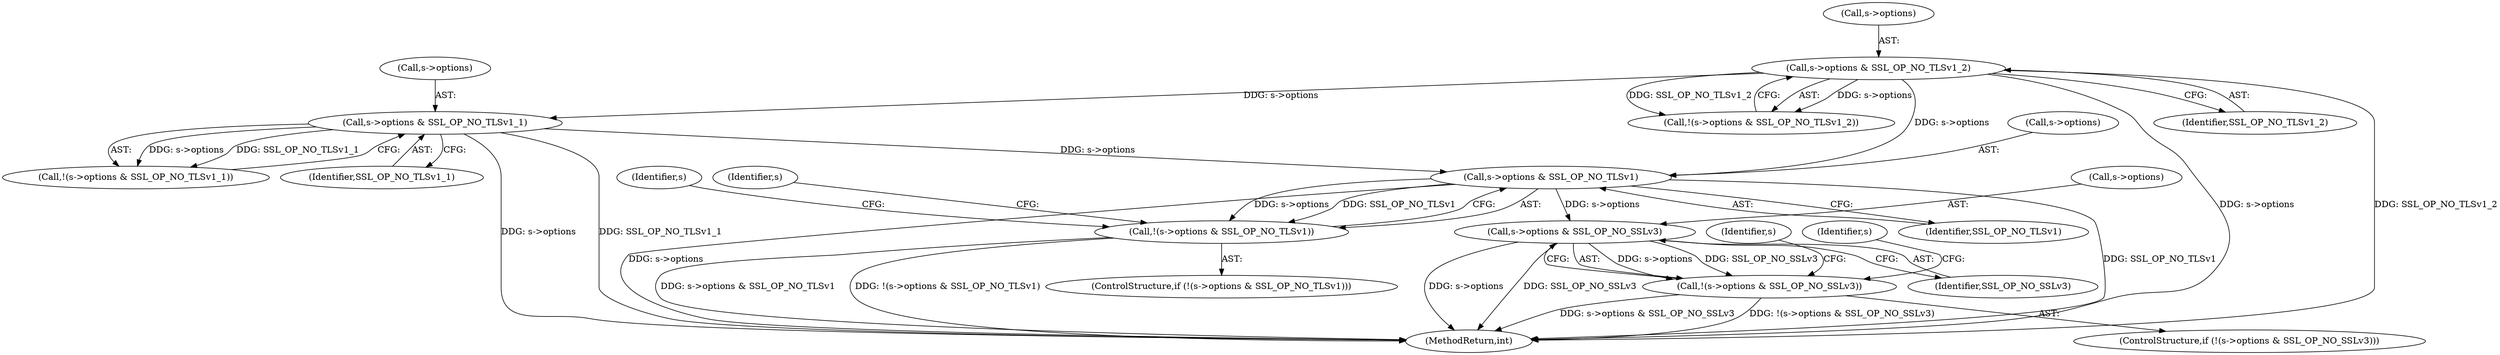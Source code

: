 digraph "0_openssl_6ce9687b5aba5391fc0de50e18779eb676d0e04d@pointer" {
"1000565" [label="(Call,s->options & SSL_OP_NO_TLSv1)"];
"1000525" [label="(Call,s->options & SSL_OP_NO_TLSv1_2)"];
"1000548" [label="(Call,s->options & SSL_OP_NO_TLSv1_1)"];
"1000564" [label="(Call,!(s->options & SSL_OP_NO_TLSv1))"];
"1000582" [label="(Call,s->options & SSL_OP_NO_SSLv3)"];
"1000581" [label="(Call,!(s->options & SSL_OP_NO_SSLv3))"];
"1000526" [label="(Call,s->options)"];
"1000581" [label="(Call,!(s->options & SSL_OP_NO_SSLv3))"];
"1000580" [label="(ControlStructure,if (!(s->options & SSL_OP_NO_SSLv3)))"];
"1000691" [label="(Identifier,s)"];
"1000590" [label="(Identifier,s)"];
"1000584" [label="(Identifier,s)"];
"1000565" [label="(Call,s->options & SSL_OP_NO_TLSv1)"];
"1000524" [label="(Call,!(s->options & SSL_OP_NO_TLSv1_2))"];
"1000563" [label="(ControlStructure,if (!(s->options & SSL_OP_NO_TLSv1)))"];
"1000548" [label="(Call,s->options & SSL_OP_NO_TLSv1_1)"];
"1000564" [label="(Call,!(s->options & SSL_OP_NO_TLSv1))"];
"1000569" [label="(Identifier,SSL_OP_NO_TLSv1)"];
"1000549" [label="(Call,s->options)"];
"1000525" [label="(Call,s->options & SSL_OP_NO_TLSv1_2)"];
"1001246" [label="(MethodReturn,int)"];
"1000583" [label="(Call,s->options)"];
"1000529" [label="(Identifier,SSL_OP_NO_TLSv1_2)"];
"1000573" [label="(Identifier,s)"];
"1000566" [label="(Call,s->options)"];
"1000582" [label="(Call,s->options & SSL_OP_NO_SSLv3)"];
"1000552" [label="(Identifier,SSL_OP_NO_TLSv1_1)"];
"1000586" [label="(Identifier,SSL_OP_NO_SSLv3)"];
"1000547" [label="(Call,!(s->options & SSL_OP_NO_TLSv1_1))"];
"1000565" -> "1000564"  [label="AST: "];
"1000565" -> "1000569"  [label="CFG: "];
"1000566" -> "1000565"  [label="AST: "];
"1000569" -> "1000565"  [label="AST: "];
"1000564" -> "1000565"  [label="CFG: "];
"1000565" -> "1001246"  [label="DDG: SSL_OP_NO_TLSv1"];
"1000565" -> "1001246"  [label="DDG: s->options"];
"1000565" -> "1000564"  [label="DDG: s->options"];
"1000565" -> "1000564"  [label="DDG: SSL_OP_NO_TLSv1"];
"1000525" -> "1000565"  [label="DDG: s->options"];
"1000548" -> "1000565"  [label="DDG: s->options"];
"1000565" -> "1000582"  [label="DDG: s->options"];
"1000525" -> "1000524"  [label="AST: "];
"1000525" -> "1000529"  [label="CFG: "];
"1000526" -> "1000525"  [label="AST: "];
"1000529" -> "1000525"  [label="AST: "];
"1000524" -> "1000525"  [label="CFG: "];
"1000525" -> "1001246"  [label="DDG: s->options"];
"1000525" -> "1001246"  [label="DDG: SSL_OP_NO_TLSv1_2"];
"1000525" -> "1000524"  [label="DDG: s->options"];
"1000525" -> "1000524"  [label="DDG: SSL_OP_NO_TLSv1_2"];
"1000525" -> "1000548"  [label="DDG: s->options"];
"1000548" -> "1000547"  [label="AST: "];
"1000548" -> "1000552"  [label="CFG: "];
"1000549" -> "1000548"  [label="AST: "];
"1000552" -> "1000548"  [label="AST: "];
"1000547" -> "1000548"  [label="CFG: "];
"1000548" -> "1001246"  [label="DDG: s->options"];
"1000548" -> "1001246"  [label="DDG: SSL_OP_NO_TLSv1_1"];
"1000548" -> "1000547"  [label="DDG: s->options"];
"1000548" -> "1000547"  [label="DDG: SSL_OP_NO_TLSv1_1"];
"1000564" -> "1000563"  [label="AST: "];
"1000573" -> "1000564"  [label="CFG: "];
"1000584" -> "1000564"  [label="CFG: "];
"1000564" -> "1001246"  [label="DDG: s->options & SSL_OP_NO_TLSv1"];
"1000564" -> "1001246"  [label="DDG: !(s->options & SSL_OP_NO_TLSv1)"];
"1000582" -> "1000581"  [label="AST: "];
"1000582" -> "1000586"  [label="CFG: "];
"1000583" -> "1000582"  [label="AST: "];
"1000586" -> "1000582"  [label="AST: "];
"1000581" -> "1000582"  [label="CFG: "];
"1000582" -> "1001246"  [label="DDG: s->options"];
"1000582" -> "1001246"  [label="DDG: SSL_OP_NO_SSLv3"];
"1000582" -> "1000581"  [label="DDG: s->options"];
"1000582" -> "1000581"  [label="DDG: SSL_OP_NO_SSLv3"];
"1000581" -> "1000580"  [label="AST: "];
"1000590" -> "1000581"  [label="CFG: "];
"1000691" -> "1000581"  [label="CFG: "];
"1000581" -> "1001246"  [label="DDG: s->options & SSL_OP_NO_SSLv3"];
"1000581" -> "1001246"  [label="DDG: !(s->options & SSL_OP_NO_SSLv3)"];
}
